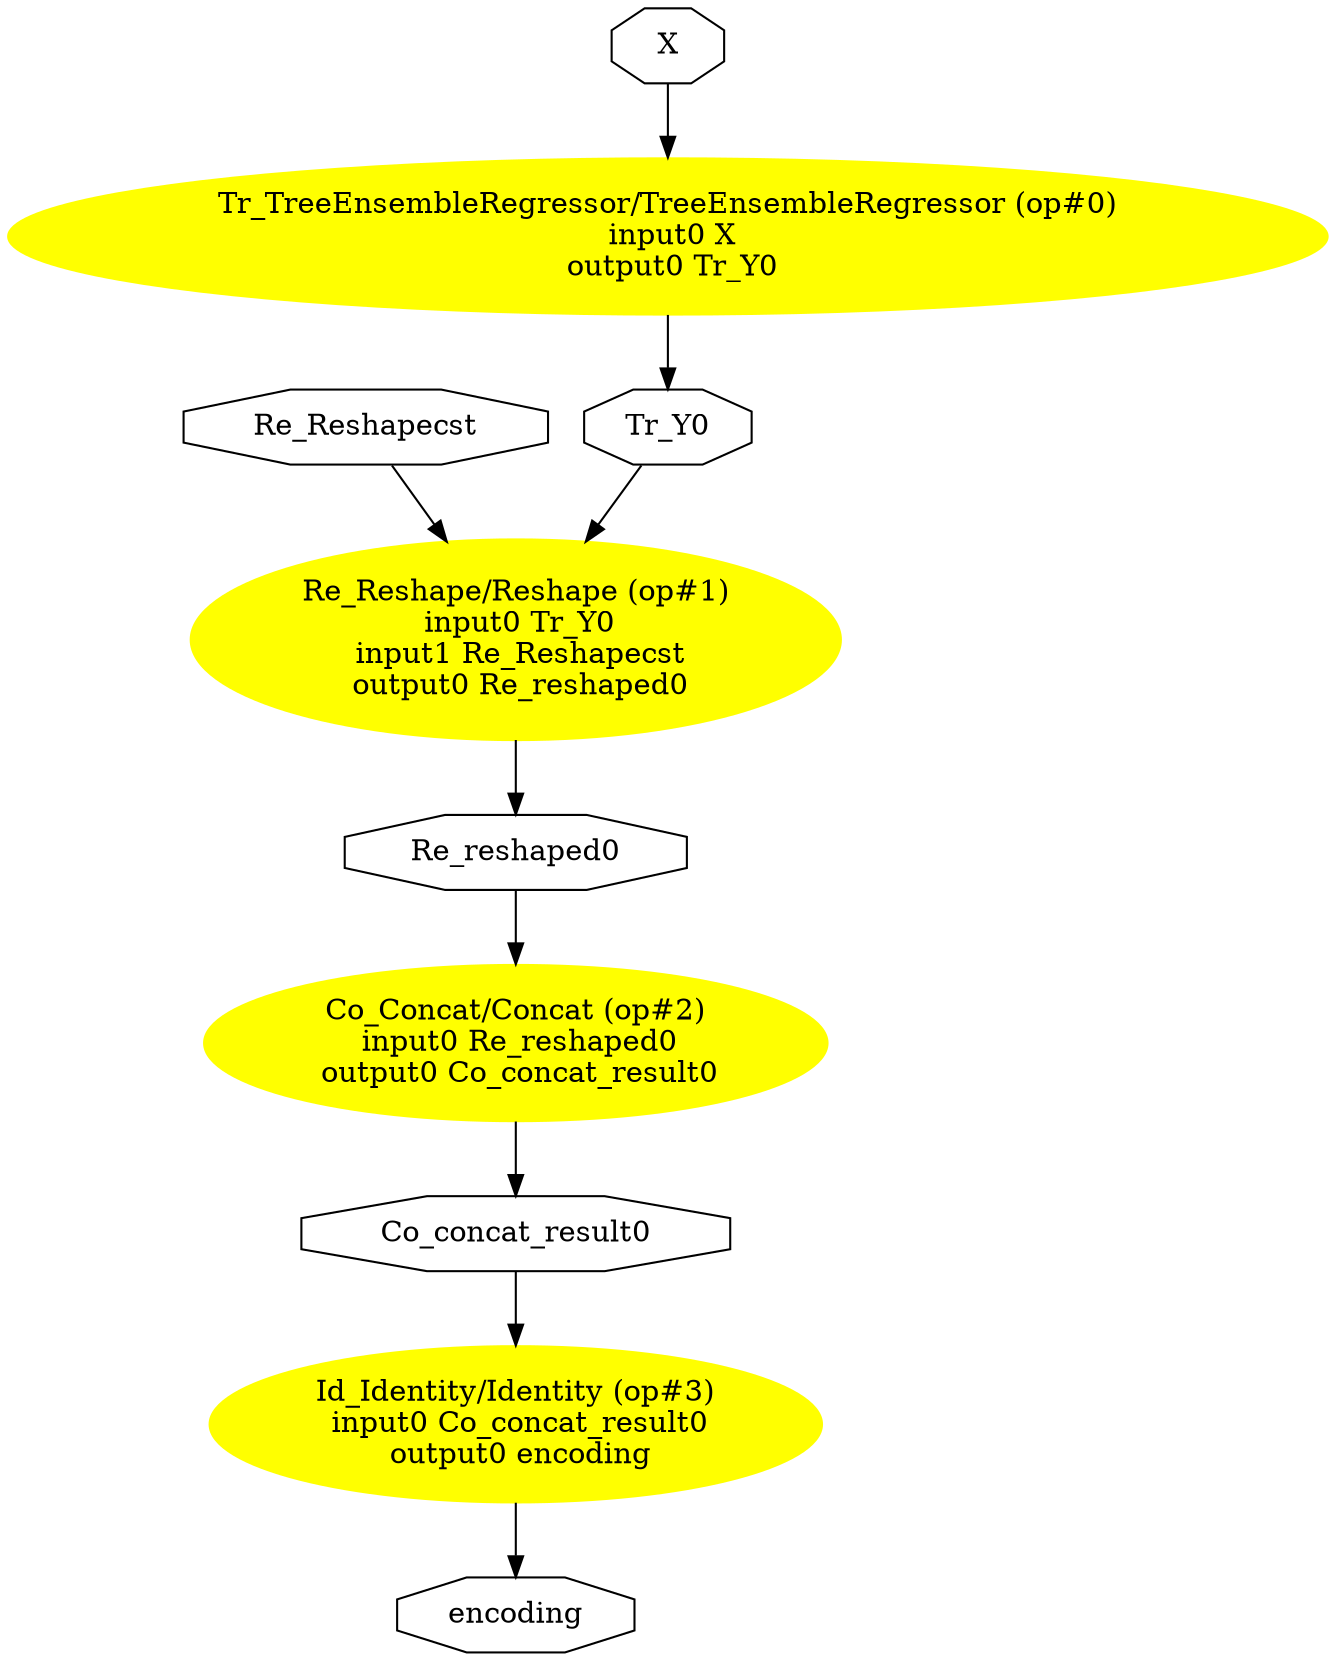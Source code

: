 digraph "ONNX(WOETransformer)" {
	graph [bb="0,0,503.46,789.03",
		rankdir=TB
	];
	node [label="\N"];
	"Tr_TreeEnsembleRegressor/TreeEnsembleRegressor (op#0)\n input0 X\n output0 Tr_Y0"	[URL="javascript:alert('')",
		color=yellow,
		fillcolor=yellow,
		height=1.041,
		pos="251.73,679.55",
		style=filled,
		width=6.9925];
	Tr_Y00	[height=0.5,
		label=Tr_Y0,
		pos="251.73,588.07",
		shape=octagon,
		width=1.0552];
	"Tr_TreeEnsembleRegressor/TreeEnsembleRegressor (op#0)\n input0 X\n output0 Tr_Y0" -> Tr_Y00	[pos="e,251.73,606.22 251.73,641.9 251.73,633.4 251.73,624.51 251.73,616.49"];
	X0	[height=0.5,
		label=X,
		pos="251.73,771.03",
		shape=octagon,
		width=0.75];
	X0 -> "Tr_TreeEnsembleRegressor/TreeEnsembleRegressor (op#0)\n input0 X\n output0 Tr_Y0"	[pos="e,251.73,717.38 251.73,752.77 251.73,745.47 251.73,736.57 251.73,727.54"];
	"Re_Reshape/Reshape (op#1)\n input0 Tr_Y0\n input1 Re_Reshapecst\n output0 Re_reshaped0"	[URL="javascript:alert('')",
		color=yellow,
		fillcolor=yellow,
		height=1.3356,
		pos="186.73,485.99",
		style=filled,
		width=3.5748];
	Tr_Y00 -> "Re_Reshape/Reshape (op#1)\n input0 Tr_Y0\n input1 Re_Reshapecst\n output0 Re_reshaped0"	[pos="e,216.63,533.03 240.41,569.64 235.24,561.68 228.8,551.76 222.19,541.59"];
	Re_reshaped00	[height=0.5,
		label=Re_reshaped0,
		pos="186.73,383.91",
		shape=octagon,
		width=1.8955];
	"Re_Reshape/Reshape (op#1)\n input0 Tr_Y0\n input1 Re_Reshapecst\n output0 Re_reshaped0" -> Re_reshaped00	[pos="e,186.73,402.13 186.73,437.88 186.73,429.1 186.73,420.19 186.73,412.25"];
	Re_Reshapecst0	[height=0.5,
		label=Re_Reshapecst,
		pos="122.73,588.07",
		shape=octagon,
		width=2.0323];
	Re_Reshapecst0 -> "Re_Reshape/Reshape (op#1)\n input0 Tr_Y0\n input1 Re_Reshapecst\n output0 Re_reshaped0"	[pos="e,157.29,533.03 133.88,569.64 138.97,561.68 145.31,551.76 151.81,541.59"];
	"Co_Concat/Concat (op#2)\n input0 Re_reshaped0\n output0 Co_concat_result0"	[URL="javascript:alert('')",
		color=yellow,
		fillcolor=yellow,
		height=1.041,
		pos="186.73,292.43",
		style=filled,
		width=3.398];
	Re_reshaped00 -> "Co_Concat/Concat (op#2)\n input0 Re_reshaped0\n output0 Co_concat_result0"	[pos="e,186.73,330.26 186.73,365.65 186.73,358.35 186.73,349.45 186.73,340.42"];
	Co_concat_result00	[height=0.5,
		label=Co_concat_result0,
		pos="186.73,200.95",
		shape=octagon,
		width=2.4036];
	"Co_Concat/Concat (op#2)\n input0 Re_reshaped0\n output0 Co_concat_result0" -> Co_concat_result00	[pos="e,186.73,219.1 186.73,254.78 186.73,246.28 186.73,237.39 186.73,229.37"];
	"Id_Identity/Identity (op#3)\n input0 Co_concat_result0\n output0 encoding"	[URL="javascript:alert('')",
		color=yellow,
		fillcolor=yellow,
		height=1.041,
		pos="186.73,109.48",
		style=filled,
		width=3.2605];
	Co_concat_result00 -> "Id_Identity/Identity (op#3)\n input0 Co_concat_result0\n output0 encoding"	[pos="e,186.73,147.31 186.73,182.7 186.73,175.4 186.73,166.49 186.73,157.47"];
	encoding0	[height=0.5,
		label=encoding,
		pos="186.73,18",
		shape=octagon,
		width=1.3288];
	"Id_Identity/Identity (op#3)\n input0 Co_concat_result0\n output0 encoding" -> encoding0	[pos="e,186.73,36.146 186.73,71.825 186.73,63.331 186.73,54.434 186.73,46.416"];
}

